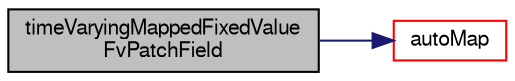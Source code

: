 digraph "timeVaryingMappedFixedValueFvPatchField"
{
  bgcolor="transparent";
  edge [fontname="FreeSans",fontsize="10",labelfontname="FreeSans",labelfontsize="10"];
  node [fontname="FreeSans",fontsize="10",shape=record];
  rankdir="LR";
  Node66 [label="timeVaryingMappedFixedValue\lFvPatchField",height=0.2,width=0.4,color="black", fillcolor="grey75", style="filled", fontcolor="black"];
  Node66 -> Node67 [color="midnightblue",fontsize="10",style="solid",fontname="FreeSans"];
  Node67 [label="autoMap",height=0.2,width=0.4,color="red",URL="$a22282.html#a0ab0c43ce90d756c88dd81e3d0a9eef5",tooltip="Map (and resize as needed) from self given a mapping object. "];
}
